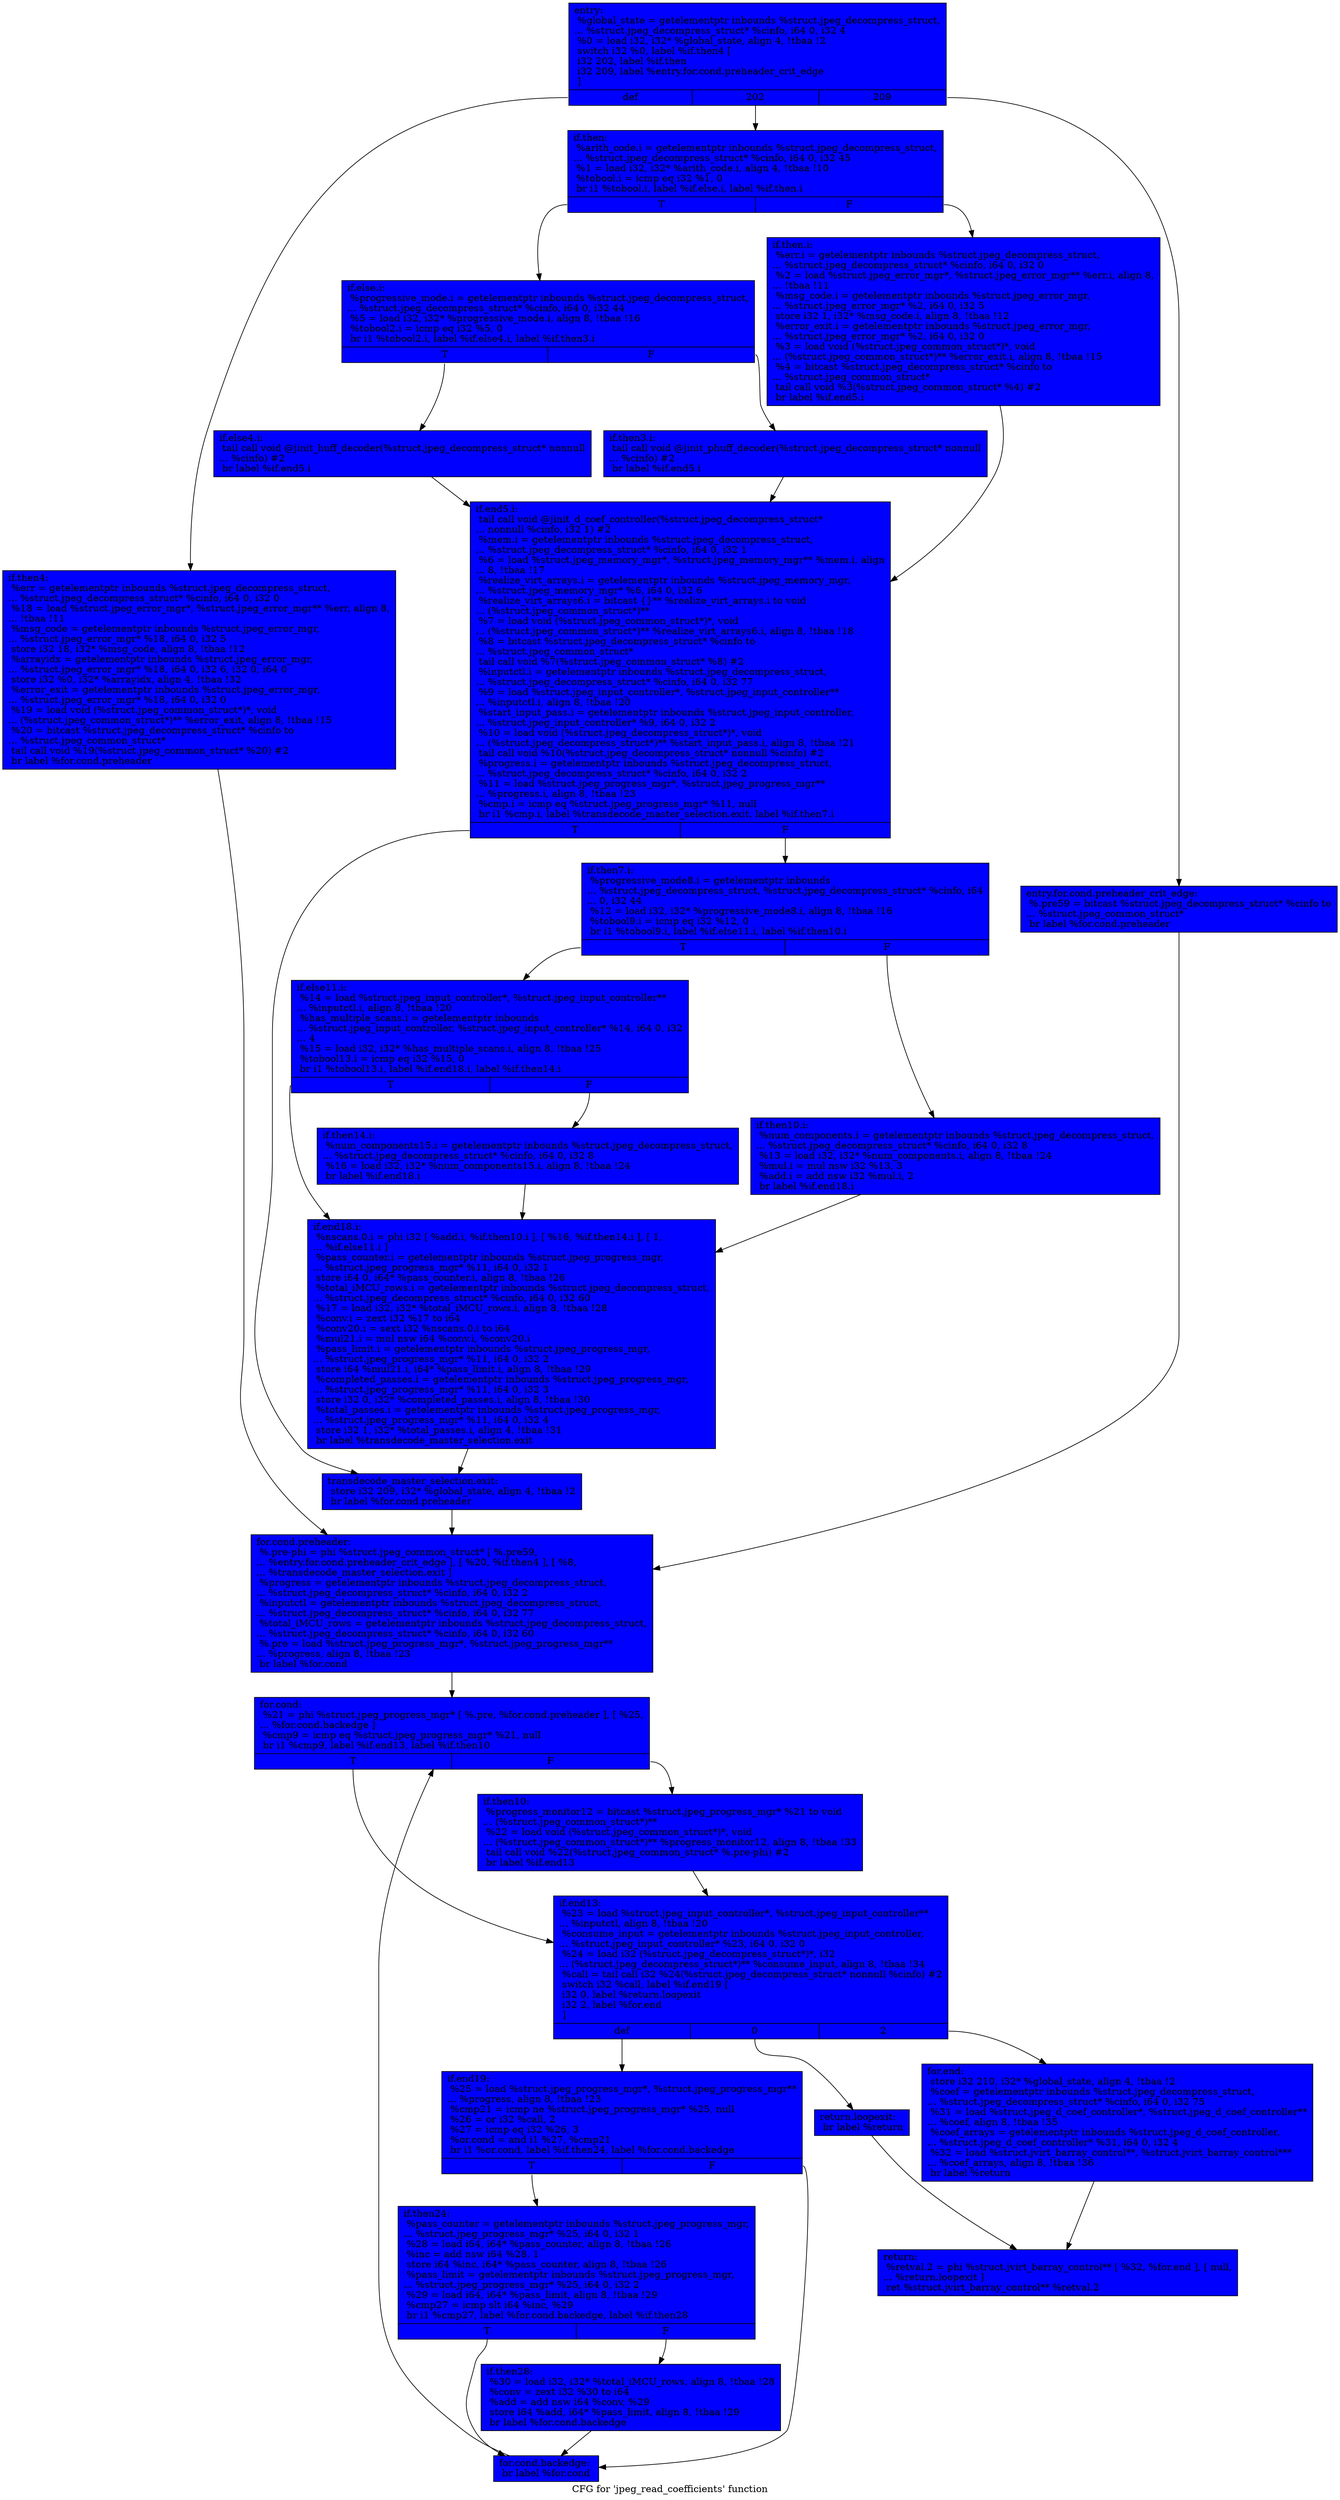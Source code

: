 digraph "CFG for 'jpeg_read_coefficients' function" {
	label="CFG for 'jpeg_read_coefficients' function";

	Node0x6a1e4c0 [shape=record, style = filled, fillcolor = blue, label="{entry:\l  %global_state = getelementptr inbounds %struct.jpeg_decompress_struct,\l... %struct.jpeg_decompress_struct* %cinfo, i64 0, i32 4\l  %0 = load i32, i32* %global_state, align 4, !tbaa !2\l  switch i32 %0, label %if.then4 [\l    i32 202, label %if.then\l    i32 209, label %entry.for.cond.preheader_crit_edge\l  ]\l|{<s0>def|<s1>202|<s2>209}}"];
	Node0x6a1e4c0:s0 -> Node0x6a1fde0;
	Node0x6a1e4c0:s1 -> Node0x6a1ff00;
	Node0x6a1e4c0:s2 -> Node0x6a20040;
	Node0x6a20040 [shape=record, style = filled, fillcolor = blue, label="{entry.for.cond.preheader_crit_edge:               \l  %.pre59 = bitcast %struct.jpeg_decompress_struct* %cinfo to\l... %struct.jpeg_common_struct*\l  br label %for.cond.preheader\l}"];
	Node0x6a20040 -> Node0x6a20280;
	Node0x6a1ff00 [shape=record, style = filled, fillcolor = blue, label="{if.then:                                          \l  %arith_code.i = getelementptr inbounds %struct.jpeg_decompress_struct,\l... %struct.jpeg_decompress_struct* %cinfo, i64 0, i32 45\l  %1 = load i32, i32* %arith_code.i, align 4, !tbaa !10\l  %tobool.i = icmp eq i32 %1, 0\l  br i1 %tobool.i, label %if.else.i, label %if.then.i\l|{<s0>T|<s1>F}}"];
	Node0x6a1ff00:s0 -> Node0x6a206d0;
	Node0x6a1ff00:s1 -> Node0x6a207b0;
	Node0x6a207b0 [shape=record, style = filled, fillcolor = blue, label="{if.then.i:                                        \l  %err.i = getelementptr inbounds %struct.jpeg_decompress_struct,\l... %struct.jpeg_decompress_struct* %cinfo, i64 0, i32 0\l  %2 = load %struct.jpeg_error_mgr*, %struct.jpeg_error_mgr** %err.i, align 8,\l... !tbaa !11\l  %msg_code.i = getelementptr inbounds %struct.jpeg_error_mgr,\l... %struct.jpeg_error_mgr* %2, i64 0, i32 5\l  store i32 1, i32* %msg_code.i, align 8, !tbaa !12\l  %error_exit.i = getelementptr inbounds %struct.jpeg_error_mgr,\l... %struct.jpeg_error_mgr* %2, i64 0, i32 0\l  %3 = load void (%struct.jpeg_common_struct*)*, void\l... (%struct.jpeg_common_struct*)** %error_exit.i, align 8, !tbaa !15\l  %4 = bitcast %struct.jpeg_decompress_struct* %cinfo to\l... %struct.jpeg_common_struct*\l  tail call void %3(%struct.jpeg_common_struct* %4) #2\l  br label %if.end5.i\l}"];
	Node0x6a207b0 -> Node0x6a21300;
	Node0x6a206d0 [shape=record, style = filled, fillcolor = blue, label="{if.else.i:                                        \l  %progressive_mode.i = getelementptr inbounds %struct.jpeg_decompress_struct,\l... %struct.jpeg_decompress_struct* %cinfo, i64 0, i32 44\l  %5 = load i32, i32* %progressive_mode.i, align 8, !tbaa !16\l  %tobool2.i = icmp eq i32 %5, 0\l  br i1 %tobool2.i, label %if.else4.i, label %if.then3.i\l|{<s0>T|<s1>F}}"];
	Node0x6a206d0:s0 -> Node0x6a21700;
	Node0x6a206d0:s1 -> Node0x6a217e0;
	Node0x6a217e0 [shape=record, style = filled, fillcolor = blue, label="{if.then3.i:                                       \l  tail call void @jinit_phuff_decoder(%struct.jpeg_decompress_struct* nonnull\l... %cinfo) #2\l  br label %if.end5.i\l}"];
	Node0x6a217e0 -> Node0x6a21300;
	Node0x6a21700 [shape=record, style = filled, fillcolor = blue, label="{if.else4.i:                                       \l  tail call void @jinit_huff_decoder(%struct.jpeg_decompress_struct* nonnull\l... %cinfo) #2\l  br label %if.end5.i\l}"];
	Node0x6a21700 -> Node0x6a21300;
	Node0x6a21300 [shape=record, style = filled, fillcolor = blue, label="{if.end5.i:                                        \l  tail call void @jinit_d_coef_controller(%struct.jpeg_decompress_struct*\l... nonnull %cinfo, i32 1) #2\l  %mem.i = getelementptr inbounds %struct.jpeg_decompress_struct,\l... %struct.jpeg_decompress_struct* %cinfo, i64 0, i32 1\l  %6 = load %struct.jpeg_memory_mgr*, %struct.jpeg_memory_mgr** %mem.i, align\l... 8, !tbaa !17\l  %realize_virt_arrays.i = getelementptr inbounds %struct.jpeg_memory_mgr,\l... %struct.jpeg_memory_mgr* %6, i64 0, i32 6\l  %realize_virt_arrays6.i = bitcast \{\}** %realize_virt_arrays.i to void\l... (%struct.jpeg_common_struct*)**\l  %7 = load void (%struct.jpeg_common_struct*)*, void\l... (%struct.jpeg_common_struct*)** %realize_virt_arrays6.i, align 8, !tbaa !18\l  %8 = bitcast %struct.jpeg_decompress_struct* %cinfo to\l... %struct.jpeg_common_struct*\l  tail call void %7(%struct.jpeg_common_struct* %8) #2\l  %inputctl.i = getelementptr inbounds %struct.jpeg_decompress_struct,\l... %struct.jpeg_decompress_struct* %cinfo, i64 0, i32 77\l  %9 = load %struct.jpeg_input_controller*, %struct.jpeg_input_controller**\l... %inputctl.i, align 8, !tbaa !20\l  %start_input_pass.i = getelementptr inbounds %struct.jpeg_input_controller,\l... %struct.jpeg_input_controller* %9, i64 0, i32 2\l  %10 = load void (%struct.jpeg_decompress_struct*)*, void\l... (%struct.jpeg_decompress_struct*)** %start_input_pass.i, align 8, !tbaa !21\l  tail call void %10(%struct.jpeg_decompress_struct* nonnull %cinfo) #2\l  %progress.i = getelementptr inbounds %struct.jpeg_decompress_struct,\l... %struct.jpeg_decompress_struct* %cinfo, i64 0, i32 2\l  %11 = load %struct.jpeg_progress_mgr*, %struct.jpeg_progress_mgr**\l... %progress.i, align 8, !tbaa !23\l  %cmp.i = icmp eq %struct.jpeg_progress_mgr* %11, null\l  br i1 %cmp.i, label %transdecode_master_selection.exit, label %if.then7.i\l|{<s0>T|<s1>F}}"];
	Node0x6a21300:s0 -> Node0x6a237a0;
	Node0x6a21300:s1 -> Node0x6a238c0;
	Node0x6a238c0 [shape=record, style = filled, fillcolor = blue, label="{if.then7.i:                                       \l  %progressive_mode8.i = getelementptr inbounds\l... %struct.jpeg_decompress_struct, %struct.jpeg_decompress_struct* %cinfo, i64\l... 0, i32 44\l  %12 = load i32, i32* %progressive_mode8.i, align 8, !tbaa !16\l  %tobool9.i = icmp eq i32 %12, 0\l  br i1 %tobool9.i, label %if.else11.i, label %if.then10.i\l|{<s0>T|<s1>F}}"];
	Node0x6a238c0:s0 -> Node0x6a24190;
	Node0x6a238c0:s1 -> Node0x6a24270;
	Node0x6a24270 [shape=record, style = filled, fillcolor = blue, label="{if.then10.i:                                      \l  %num_components.i = getelementptr inbounds %struct.jpeg_decompress_struct,\l... %struct.jpeg_decompress_struct* %cinfo, i64 0, i32 8\l  %13 = load i32, i32* %num_components.i, align 8, !tbaa !24\l  %mul.i = mul nsw i32 %13, 3\l  %add.i = add nsw i32 %mul.i, 2\l  br label %if.end18.i\l}"];
	Node0x6a24270 -> Node0x6a247d0;
	Node0x6a24190 [shape=record, style = filled, fillcolor = blue, label="{if.else11.i:                                      \l  %14 = load %struct.jpeg_input_controller*, %struct.jpeg_input_controller**\l... %inputctl.i, align 8, !tbaa !20\l  %has_multiple_scans.i = getelementptr inbounds\l... %struct.jpeg_input_controller, %struct.jpeg_input_controller* %14, i64 0, i32\l... 4\l  %15 = load i32, i32* %has_multiple_scans.i, align 8, !tbaa !25\l  %tobool13.i = icmp eq i32 %15, 0\l  br i1 %tobool13.i, label %if.end18.i, label %if.then14.i\l|{<s0>T|<s1>F}}"];
	Node0x6a24190:s0 -> Node0x6a247d0;
	Node0x6a24190:s1 -> Node0x6a25200;
	Node0x6a25200 [shape=record, style = filled, fillcolor = blue, label="{if.then14.i:                                      \l  %num_components15.i = getelementptr inbounds %struct.jpeg_decompress_struct,\l... %struct.jpeg_decompress_struct* %cinfo, i64 0, i32 8\l  %16 = load i32, i32* %num_components15.i, align 8, !tbaa !24\l  br label %if.end18.i\l}"];
	Node0x6a25200 -> Node0x6a247d0;
	Node0x6a247d0 [shape=record, style = filled, fillcolor = blue, label="{if.end18.i:                                       \l  %nscans.0.i = phi i32 [ %add.i, %if.then10.i ], [ %16, %if.then14.i ], [ 1,\l... %if.else11.i ]\l  %pass_counter.i = getelementptr inbounds %struct.jpeg_progress_mgr,\l... %struct.jpeg_progress_mgr* %11, i64 0, i32 1\l  store i64 0, i64* %pass_counter.i, align 8, !tbaa !26\l  %total_iMCU_rows.i = getelementptr inbounds %struct.jpeg_decompress_struct,\l... %struct.jpeg_decompress_struct* %cinfo, i64 0, i32 60\l  %17 = load i32, i32* %total_iMCU_rows.i, align 8, !tbaa !28\l  %conv.i = zext i32 %17 to i64\l  %conv20.i = sext i32 %nscans.0.i to i64\l  %mul21.i = mul nsw i64 %conv.i, %conv20.i\l  %pass_limit.i = getelementptr inbounds %struct.jpeg_progress_mgr,\l... %struct.jpeg_progress_mgr* %11, i64 0, i32 2\l  store i64 %mul21.i, i64* %pass_limit.i, align 8, !tbaa !29\l  %completed_passes.i = getelementptr inbounds %struct.jpeg_progress_mgr,\l... %struct.jpeg_progress_mgr* %11, i64 0, i32 3\l  store i32 0, i32* %completed_passes.i, align 8, !tbaa !30\l  %total_passes.i = getelementptr inbounds %struct.jpeg_progress_mgr,\l... %struct.jpeg_progress_mgr* %11, i64 0, i32 4\l  store i32 1, i32* %total_passes.i, align 4, !tbaa !31\l  br label %transdecode_master_selection.exit\l}"];
	Node0x6a247d0 -> Node0x6a237a0;
	Node0x6a237a0 [shape=record, style = filled, fillcolor = blue, label="{transdecode_master_selection.exit:                \l  store i32 209, i32* %global_state, align 4, !tbaa !2\l  br label %for.cond.preheader\l}"];
	Node0x6a237a0 -> Node0x6a20280;
	Node0x6a1fde0 [shape=record, style = filled, fillcolor = blue, label="{if.then4:                                         \l  %err = getelementptr inbounds %struct.jpeg_decompress_struct,\l... %struct.jpeg_decompress_struct* %cinfo, i64 0, i32 0\l  %18 = load %struct.jpeg_error_mgr*, %struct.jpeg_error_mgr** %err, align 8,\l... !tbaa !11\l  %msg_code = getelementptr inbounds %struct.jpeg_error_mgr,\l... %struct.jpeg_error_mgr* %18, i64 0, i32 5\l  store i32 18, i32* %msg_code, align 8, !tbaa !12\l  %arrayidx = getelementptr inbounds %struct.jpeg_error_mgr,\l... %struct.jpeg_error_mgr* %18, i64 0, i32 6, i32 0, i64 0\l  store i32 %0, i32* %arrayidx, align 4, !tbaa !32\l  %error_exit = getelementptr inbounds %struct.jpeg_error_mgr,\l... %struct.jpeg_error_mgr* %18, i64 0, i32 0\l  %19 = load void (%struct.jpeg_common_struct*)*, void\l... (%struct.jpeg_common_struct*)** %error_exit, align 8, !tbaa !15\l  %20 = bitcast %struct.jpeg_decompress_struct* %cinfo to\l... %struct.jpeg_common_struct*\l  tail call void %19(%struct.jpeg_common_struct* %20) #2\l  br label %for.cond.preheader\l}"];
	Node0x6a1fde0 -> Node0x6a20280;
	Node0x6a20280 [shape=record, style = filled, fillcolor = blue, label="{for.cond.preheader:                               \l  %.pre-phi = phi %struct.jpeg_common_struct* [ %.pre59,\l... %entry.for.cond.preheader_crit_edge ], [ %20, %if.then4 ], [ %8,\l... %transdecode_master_selection.exit ]\l  %progress = getelementptr inbounds %struct.jpeg_decompress_struct,\l... %struct.jpeg_decompress_struct* %cinfo, i64 0, i32 2\l  %inputctl = getelementptr inbounds %struct.jpeg_decompress_struct,\l... %struct.jpeg_decompress_struct* %cinfo, i64 0, i32 77\l  %total_iMCU_rows = getelementptr inbounds %struct.jpeg_decompress_struct,\l... %struct.jpeg_decompress_struct* %cinfo, i64 0, i32 60\l  %.pre = load %struct.jpeg_progress_mgr*, %struct.jpeg_progress_mgr**\l... %progress, align 8, !tbaa !23\l  br label %for.cond\l}"];
	Node0x6a20280 -> Node0x6a29bb0;
	Node0x6a29bb0 [shape=record, style = filled, fillcolor = blue, label="{for.cond:                                         \l  %21 = phi %struct.jpeg_progress_mgr* [ %.pre, %for.cond.preheader ], [ %25,\l... %for.cond.backedge ]\l  %cmp9 = icmp eq %struct.jpeg_progress_mgr* %21, null\l  br i1 %cmp9, label %if.end13, label %if.then10\l|{<s0>T|<s1>F}}"];
	Node0x6a29bb0:s0 -> Node0x6a29f40;
	Node0x6a29bb0:s1 -> Node0x6a29ff0;
	Node0x6a29ff0 [shape=record, style = filled, fillcolor = blue, label="{if.then10:                                        \l  %progress_monitor12 = bitcast %struct.jpeg_progress_mgr* %21 to void\l... (%struct.jpeg_common_struct*)**\l  %22 = load void (%struct.jpeg_common_struct*)*, void\l... (%struct.jpeg_common_struct*)** %progress_monitor12, align 8, !tbaa !33\l  tail call void %22(%struct.jpeg_common_struct* %.pre-phi) #2\l  br label %if.end13\l}"];
	Node0x6a29ff0 -> Node0x6a29f40;
	Node0x6a29f40 [shape=record, style = filled, fillcolor = blue, label="{if.end13:                                         \l  %23 = load %struct.jpeg_input_controller*, %struct.jpeg_input_controller**\l... %inputctl, align 8, !tbaa !20\l  %consume_input = getelementptr inbounds %struct.jpeg_input_controller,\l... %struct.jpeg_input_controller* %23, i64 0, i32 0\l  %24 = load i32 (%struct.jpeg_decompress_struct*)*, i32\l... (%struct.jpeg_decompress_struct*)** %consume_input, align 8, !tbaa !34\l  %call = tail call i32 %24(%struct.jpeg_decompress_struct* nonnull %cinfo) #2\l  switch i32 %call, label %if.end19 [\l    i32 0, label %return.loopexit\l    i32 2, label %for.end\l  ]\l|{<s0>def|<s1>0|<s2>2}}"];
	Node0x6a29f40:s0 -> Node0x6a2a830;
	Node0x6a29f40:s1 -> Node0x6a2a8e0;
	Node0x6a29f40:s2 -> Node0x6a2a9c0;
	Node0x6a2a830 [shape=record, style = filled, fillcolor = blue, label="{if.end19:                                         \l  %25 = load %struct.jpeg_progress_mgr*, %struct.jpeg_progress_mgr**\l... %progress, align 8, !tbaa !23\l  %cmp21 = icmp ne %struct.jpeg_progress_mgr* %25, null\l  %26 = or i32 %call, 2\l  %27 = icmp eq i32 %26, 3\l  %or.cond = and i1 %27, %cmp21\l  br i1 %or.cond, label %if.then24, label %for.cond.backedge\l|{<s0>T|<s1>F}}"];
	Node0x6a2a830:s0 -> Node0x6a2add0;
	Node0x6a2a830:s1 -> Node0x6a29d70;
	Node0x6a29d70 [shape=record, style = filled, fillcolor = blue, label="{for.cond.backedge:                                \l  br label %for.cond\l}"];
	Node0x6a29d70 -> Node0x6a29bb0;
	Node0x6a2add0 [shape=record, style = filled, fillcolor = blue, label="{if.then24:                                        \l  %pass_counter = getelementptr inbounds %struct.jpeg_progress_mgr,\l... %struct.jpeg_progress_mgr* %25, i64 0, i32 1\l  %28 = load i64, i64* %pass_counter, align 8, !tbaa !26\l  %inc = add nsw i64 %28, 1\l  store i64 %inc, i64* %pass_counter, align 8, !tbaa !26\l  %pass_limit = getelementptr inbounds %struct.jpeg_progress_mgr,\l... %struct.jpeg_progress_mgr* %25, i64 0, i32 2\l  %29 = load i64, i64* %pass_limit, align 8, !tbaa !29\l  %cmp27 = icmp slt i64 %inc, %29\l  br i1 %cmp27, label %for.cond.backedge, label %if.then28\l|{<s0>T|<s1>F}}"];
	Node0x6a2add0:s0 -> Node0x6a29d70;
	Node0x6a2add0:s1 -> Node0x6a2bf00;
	Node0x6a2bf00 [shape=record, style = filled, fillcolor = blue, label="{if.then28:                                        \l  %30 = load i32, i32* %total_iMCU_rows, align 8, !tbaa !28\l  %conv = zext i32 %30 to i64\l  %add = add nsw i64 %conv, %29\l  store i64 %add, i64* %pass_limit, align 8, !tbaa !29\l  br label %for.cond.backedge\l}"];
	Node0x6a2bf00 -> Node0x6a29d70;
	Node0x6a2a9c0 [shape=record, style = filled, fillcolor = blue, label="{for.end:                                          \l  store i32 210, i32* %global_state, align 4, !tbaa !2\l  %coef = getelementptr inbounds %struct.jpeg_decompress_struct,\l... %struct.jpeg_decompress_struct* %cinfo, i64 0, i32 75\l  %31 = load %struct.jpeg_d_coef_controller*, %struct.jpeg_d_coef_controller**\l... %coef, align 8, !tbaa !35\l  %coef_arrays = getelementptr inbounds %struct.jpeg_d_coef_controller,\l... %struct.jpeg_d_coef_controller* %31, i64 0, i32 4\l  %32 = load %struct.jvirt_barray_control**, %struct.jvirt_barray_control***\l... %coef_arrays, align 8, !tbaa !36\l  br label %return\l}"];
	Node0x6a2a9c0 -> Node0x6a25a50;
	Node0x6a2a8e0 [shape=record, style = filled, fillcolor = blue, label="{return.loopexit:                                  \l  br label %return\l}"];
	Node0x6a2a8e0 -> Node0x6a25a50;
	Node0x6a25a50 [shape=record, style = filled, fillcolor = blue, label="{return:                                           \l  %retval.2 = phi %struct.jvirt_barray_control** [ %32, %for.end ], [ null,\l... %return.loopexit ]\l  ret %struct.jvirt_barray_control** %retval.2\l}"];
}
